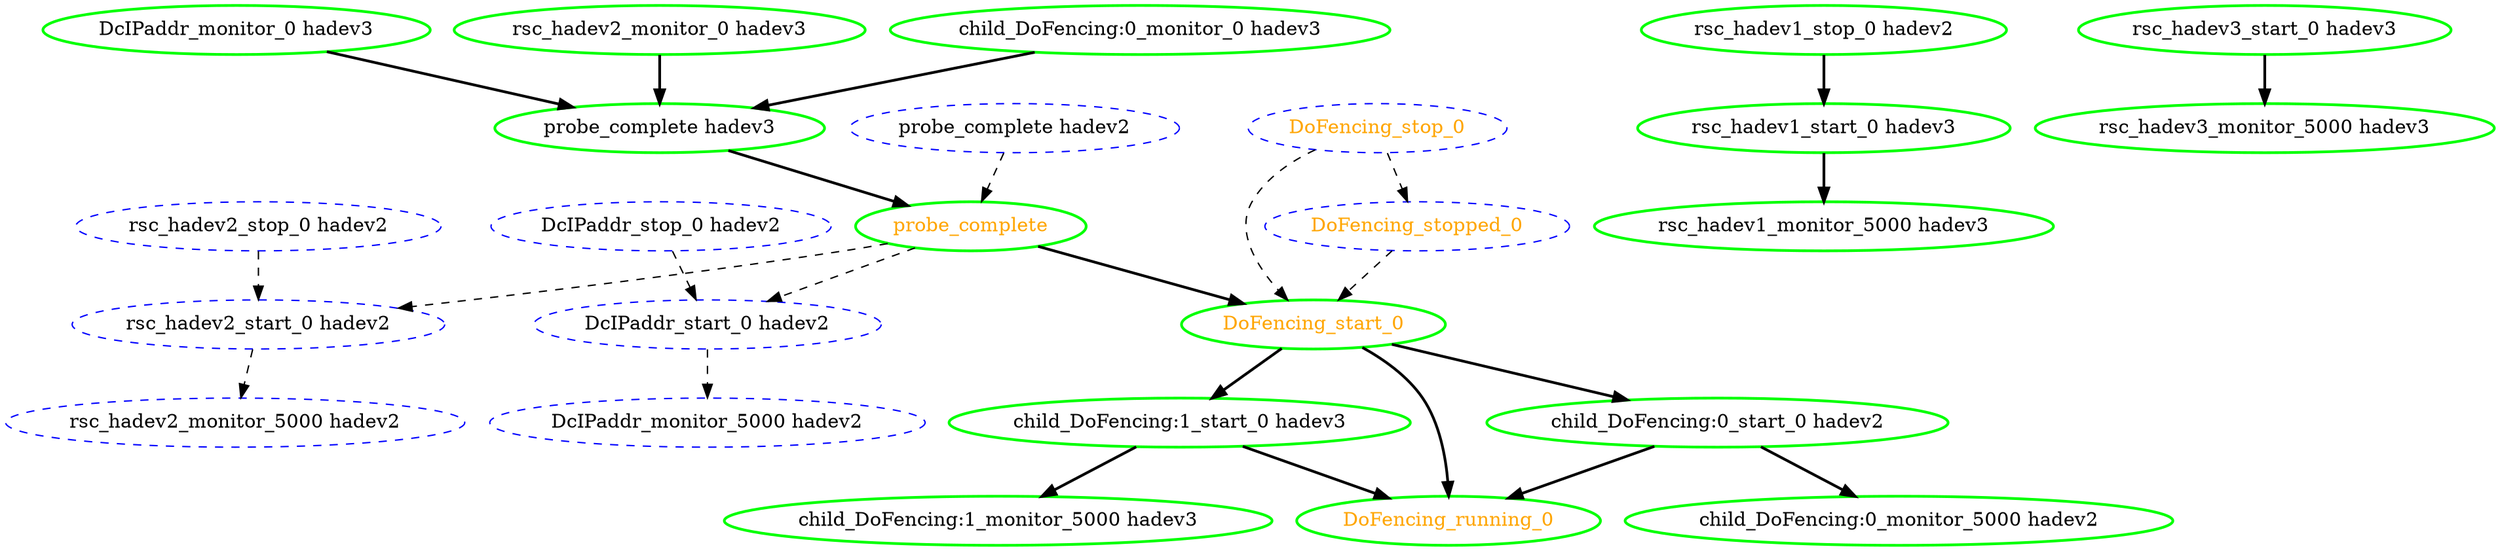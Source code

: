 digraph "g" {
	size = "30,30"
"rsc_hadev2_monitor_5000 hadev2" [ style="dashed" color="blue" fontcolor="black" ]
"DcIPaddr_monitor_5000 hadev2" [ style="dashed" color="blue" fontcolor="black" ]
"probe_complete" [ style=bold color="green" fontcolor="orange" ]
"probe_complete hadev2" [ style="dashed" color="blue" fontcolor="black" ]
"probe_complete hadev3" [ style=bold color="green" fontcolor="black" ]
"DcIPaddr_monitor_0 hadev3" [ style=bold color="green" fontcolor="black" ]
"rsc_hadev2_monitor_0 hadev3" [ style=bold color="green" fontcolor="black" ]
"child_DoFencing:0_monitor_0 hadev3" [ style=bold color="green" fontcolor="black" ]
"DcIPaddr_stop_0 hadev2" [ style="dashed" color="blue" fontcolor="black" ]
"DcIPaddr_start_0 hadev2" [ style="dashed" color="blue" fontcolor="black" ]
"rsc_hadev1_stop_0 hadev2" [ style=bold color="green" fontcolor="black" ]
"rsc_hadev1_start_0 hadev3" [ style=bold color="green" fontcolor="black" ]
"rsc_hadev1_monitor_5000 hadev3" [ style=bold color="green" fontcolor="black" ]
"rsc_hadev2_stop_0 hadev2" [ style="dashed" color="blue" fontcolor="black" ]
"rsc_hadev2_start_0 hadev2" [ style="dashed" color="blue" fontcolor="black" ]
"rsc_hadev3_start_0 hadev3" [ style=bold color="green" fontcolor="black" ]
"rsc_hadev3_monitor_5000 hadev3" [ style=bold color="green" fontcolor="black" ]
"child_DoFencing:0_start_0 hadev2" [ style=bold color="green" fontcolor="black" ]
"child_DoFencing:0_monitor_5000 hadev2" [ style=bold color="green" fontcolor="black" ]
"child_DoFencing:1_start_0 hadev3" [ style=bold color="green" fontcolor="black" ]
"child_DoFencing:1_monitor_5000 hadev3" [ style=bold color="green" fontcolor="black" ]
"DoFencing_start_0" [ style=bold color="green" fontcolor="orange" ]
"DoFencing_running_0" [ style=bold color="green" fontcolor="orange" ]
"DoFencing_stop_0" [ style="dashed" color="blue" fontcolor="orange" ]
"DoFencing_stopped_0" [ style="dashed" color="blue" fontcolor="orange" ]
"rsc_hadev2_start_0 hadev2" -> "rsc_hadev2_monitor_5000 hadev2" [ style = dashed]
"DcIPaddr_start_0 hadev2" -> "DcIPaddr_monitor_5000 hadev2" [ style = dashed]
"probe_complete hadev2" -> "probe_complete" [ style = dashed]
"probe_complete hadev3" -> "probe_complete" [ style = bold]
"DcIPaddr_monitor_0 hadev3" -> "probe_complete hadev3" [ style = bold]
"rsc_hadev2_monitor_0 hadev3" -> "probe_complete hadev3" [ style = bold]
"child_DoFencing:0_monitor_0 hadev3" -> "probe_complete hadev3" [ style = bold]
"probe_complete" -> "DcIPaddr_start_0 hadev2" [ style = dashed]
"DcIPaddr_stop_0 hadev2" -> "DcIPaddr_start_0 hadev2" [ style = dashed]
"rsc_hadev1_stop_0 hadev2" -> "rsc_hadev1_start_0 hadev3" [ style = bold]
"rsc_hadev1_start_0 hadev3" -> "rsc_hadev1_monitor_5000 hadev3" [ style = bold]
"probe_complete" -> "rsc_hadev2_start_0 hadev2" [ style = dashed]
"rsc_hadev2_stop_0 hadev2" -> "rsc_hadev2_start_0 hadev2" [ style = dashed]
"rsc_hadev3_start_0 hadev3" -> "rsc_hadev3_monitor_5000 hadev3" [ style = bold]
"DoFencing_start_0" -> "child_DoFencing:0_start_0 hadev2" [ style = bold]
"child_DoFencing:0_start_0 hadev2" -> "child_DoFencing:0_monitor_5000 hadev2" [ style = bold]
"DoFencing_start_0" -> "child_DoFencing:1_start_0 hadev3" [ style = bold]
"child_DoFencing:1_start_0 hadev3" -> "child_DoFencing:1_monitor_5000 hadev3" [ style = bold]
"probe_complete" -> "DoFencing_start_0" [ style = bold]
"DoFencing_stop_0" -> "DoFencing_start_0" [ style = dashed]
"DoFencing_stopped_0" -> "DoFencing_start_0" [ style = dashed]
"child_DoFencing:0_start_0 hadev2" -> "DoFencing_running_0" [ style = bold]
"child_DoFencing:1_start_0 hadev3" -> "DoFencing_running_0" [ style = bold]
"DoFencing_start_0" -> "DoFencing_running_0" [ style = bold]
"DoFencing_stop_0" -> "DoFencing_stopped_0" [ style = dashed]
}
